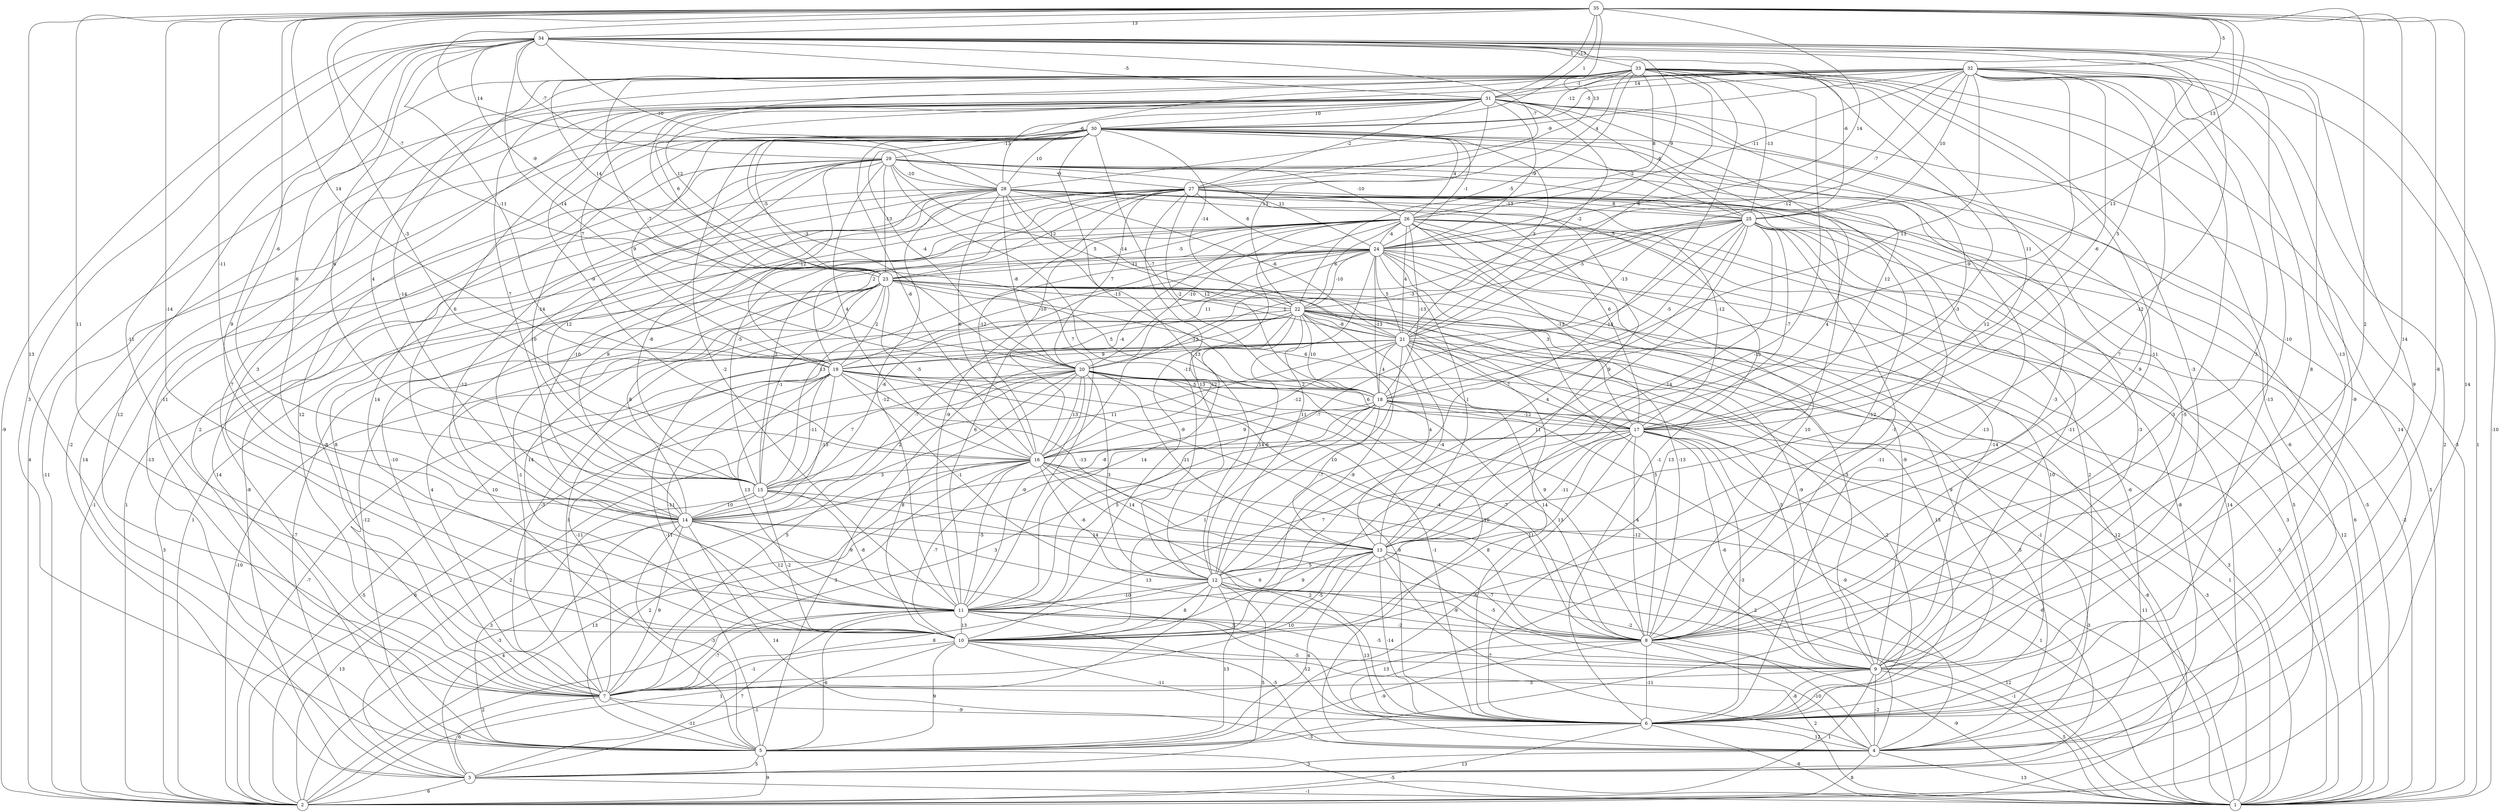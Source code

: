graph { 
	 fontname="Helvetica,Arial,sans-serif" 
	 node [shape = circle]; 
	 35 -- 4 [label = "14"];
	 35 -- 6 [label = "-8"];
	 35 -- 7 [label = "13"];
	 35 -- 8 [label = "2"];
	 35 -- 9 [label = "14"];
	 35 -- 10 [label = "11"];
	 35 -- 11 [label = "-14"];
	 35 -- 14 [label = "-11"];
	 35 -- 15 [label = "-6"];
	 35 -- 16 [label = "-3"];
	 35 -- 18 [label = "13"];
	 35 -- 19 [label = "14"];
	 35 -- 23 [label = "-7"];
	 35 -- 24 [label = "14"];
	 35 -- 25 [label = "13"];
	 35 -- 27 [label = "13"];
	 35 -- 28 [label = "14"];
	 35 -- 30 [label = "1"];
	 35 -- 31 [label = "-13"];
	 35 -- 32 [label = "-5"];
	 35 -- 34 [label = "13"];
	 34 -- 1 [label = "-10"];
	 34 -- 2 [label = "-9"];
	 34 -- 5 [label = "3"];
	 34 -- 6 [label = "9"];
	 34 -- 8 [label = "-10"];
	 34 -- 9 [label = "-13"];
	 34 -- 10 [label = "-11"];
	 34 -- 11 [label = "9"];
	 34 -- 12 [label = "-12"];
	 34 -- 14 [label = "6"];
	 34 -- 15 [label = "6"];
	 34 -- 17 [label = "5"];
	 34 -- 19 [label = "-11"];
	 34 -- 20 [label = "-14"];
	 34 -- 23 [label = "-9"];
	 34 -- 24 [label = "9"];
	 34 -- 25 [label = "-6"];
	 34 -- 27 [label = "-7"];
	 34 -- 28 [label = "-10"];
	 34 -- 29 [label = "-7"];
	 34 -- 31 [label = "-5"];
	 34 -- 33 [label = "1"];
	 33 -- 1 [label = "-3"];
	 33 -- 5 [label = "12"];
	 33 -- 6 [label = "-13"];
	 33 -- 8 [label = "-11"];
	 33 -- 9 [label = "-3"];
	 33 -- 10 [label = "-12"];
	 33 -- 11 [label = "7"];
	 33 -- 12 [label = "-14"];
	 33 -- 13 [label = "-3"];
	 33 -- 14 [label = "-14"];
	 33 -- 17 [label = "11"];
	 33 -- 20 [label = "-7"];
	 33 -- 21 [label = "6"];
	 33 -- 22 [label = "-5"];
	 33 -- 23 [label = "14"];
	 33 -- 25 [label = "-13"];
	 33 -- 26 [label = "8"];
	 33 -- 27 [label = "4"];
	 33 -- 28 [label = "-6"];
	 33 -- 30 [label = "-12"];
	 33 -- 31 [label = "-1"];
	 32 -- 1 [label = "1"];
	 32 -- 2 [label = "2"];
	 32 -- 5 [label = "-3"];
	 32 -- 6 [label = "-9"];
	 32 -- 7 [label = "7"];
	 32 -- 8 [label = "3"];
	 32 -- 9 [label = "8"];
	 32 -- 10 [label = "7"];
	 32 -- 12 [label = "12"];
	 32 -- 14 [label = "7"];
	 32 -- 15 [label = "4"];
	 32 -- 17 [label = "-6"];
	 32 -- 18 [label = "13"];
	 32 -- 21 [label = "-12"];
	 32 -- 23 [label = "12"];
	 32 -- 24 [label = "-7"];
	 32 -- 25 [label = "10"];
	 32 -- 26 [label = "-11"];
	 32 -- 28 [label = "-9"];
	 32 -- 30 [label = "-5"];
	 32 -- 31 [label = "14"];
	 31 -- 2 [label = "4"];
	 31 -- 3 [label = "-2"];
	 31 -- 4 [label = "14"];
	 31 -- 7 [label = "-11"];
	 31 -- 8 [label = "9"];
	 31 -- 10 [label = "3"];
	 31 -- 13 [label = "4"];
	 31 -- 14 [label = "6"];
	 31 -- 16 [label = "-9"];
	 31 -- 17 [label = "-9"];
	 31 -- 19 [label = "7"];
	 31 -- 20 [label = "-3"];
	 31 -- 21 [label = "-2"];
	 31 -- 22 [label = "13"];
	 31 -- 23 [label = "6"];
	 31 -- 24 [label = "-9"];
	 31 -- 25 [label = "-6"];
	 31 -- 27 [label = "-2"];
	 31 -- 30 [label = "10"];
	 30 -- 2 [label = "-11"];
	 30 -- 3 [label = "14"];
	 30 -- 4 [label = "-6"];
	 30 -- 6 [label = "-13"];
	 30 -- 7 [label = "12"];
	 30 -- 11 [label = "-2"];
	 30 -- 12 [label = "13"];
	 30 -- 15 [label = "-14"];
	 30 -- 16 [label = "-6"];
	 30 -- 17 [label = "12"];
	 30 -- 18 [label = "-7"];
	 30 -- 19 [label = "9"];
	 30 -- 20 [label = "-4"];
	 30 -- 21 [label = "3"];
	 30 -- 22 [label = "-14"];
	 30 -- 23 [label = "-5"];
	 30 -- 24 [label = "-1"];
	 30 -- 25 [label = "-2"];
	 30 -- 26 [label = "4"];
	 30 -- 28 [label = "10"];
	 30 -- 29 [label = "-13"];
	 29 -- 1 [label = "5"];
	 29 -- 4 [label = "-11"];
	 29 -- 5 [label = "-13"];
	 29 -- 7 [label = "2"];
	 29 -- 8 [label = "-3"];
	 29 -- 9 [label = "-5"];
	 29 -- 10 [label = "14"];
	 29 -- 11 [label = "-12"];
	 29 -- 12 [label = "-11"];
	 29 -- 14 [label = "10"];
	 29 -- 15 [label = "12"];
	 29 -- 16 [label = "4"];
	 29 -- 19 [label = "-12"];
	 29 -- 21 [label = "-14"];
	 29 -- 23 [label = "-13"];
	 29 -- 24 [label = "11"];
	 29 -- 26 [label = "-10"];
	 29 -- 27 [label = "9"];
	 29 -- 28 [label = "-10"];
	 28 -- 1 [label = "-5"];
	 28 -- 2 [label = "-1"];
	 28 -- 5 [label = "14"];
	 28 -- 6 [label = "-1"];
	 28 -- 7 [label = "-8"];
	 28 -- 9 [label = "-3"];
	 28 -- 11 [label = "-12"];
	 28 -- 14 [label = "-10"];
	 28 -- 15 [label = "-8"];
	 28 -- 16 [label = "6"];
	 28 -- 17 [label = "6"];
	 28 -- 18 [label = "-13"];
	 28 -- 20 [label = "-8"];
	 28 -- 21 [label = "-6"];
	 28 -- 22 [label = "5"];
	 28 -- 25 [label = "-13"];
	 27 -- 1 [label = "5"];
	 27 -- 2 [label = "1"];
	 27 -- 3 [label = "-8"];
	 27 -- 6 [label = "13"];
	 27 -- 7 [label = "8"];
	 27 -- 8 [label = "-12"];
	 27 -- 9 [label = "-11"];
	 27 -- 12 [label = "13"];
	 27 -- 13 [label = "9"];
	 27 -- 14 [label = "9"];
	 27 -- 15 [label = "-5"];
	 27 -- 16 [label = "-12"];
	 27 -- 17 [label = "-12"];
	 27 -- 18 [label = "-2"];
	 27 -- 19 [label = "2"];
	 27 -- 20 [label = "7"];
	 27 -- 23 [label = "12"];
	 27 -- 24 [label = "6"];
	 27 -- 25 [label = "8"];
	 26 -- 1 [label = "6"];
	 26 -- 2 [label = "1"];
	 26 -- 3 [label = "-8"];
	 26 -- 4 [label = "-6"];
	 26 -- 5 [label = "10"];
	 26 -- 6 [label = "10"];
	 26 -- 7 [label = "-10"];
	 26 -- 8 [label = "10"];
	 26 -- 9 [label = "-14"];
	 26 -- 10 [label = "-9"];
	 26 -- 11 [label = "-9"];
	 26 -- 15 [label = "2"];
	 26 -- 16 [label = "-4"];
	 26 -- 17 [label = "-13"];
	 26 -- 18 [label = "-13"];
	 26 -- 20 [label = "-10"];
	 26 -- 21 [label = "4"];
	 26 -- 22 [label = "6"];
	 26 -- 23 [label = "-5"];
	 26 -- 24 [label = "-4"];
	 25 -- 1 [label = "-2"];
	 25 -- 2 [label = "3"];
	 25 -- 3 [label = "14"];
	 25 -- 6 [label = "2"];
	 25 -- 8 [label = "-1"];
	 25 -- 10 [label = "11"];
	 25 -- 11 [label = "-7"];
	 25 -- 12 [label = "4"];
	 25 -- 13 [label = "14"];
	 25 -- 16 [label = "-13"];
	 25 -- 17 [label = "-7"];
	 25 -- 18 [label = "-5"];
	 25 -- 20 [label = "-3"];
	 25 -- 21 [label = "-13"];
	 25 -- 22 [label = "-5"];
	 25 -- 24 [label = "-5"];
	 24 -- 1 [label = "12"];
	 24 -- 2 [label = "12"];
	 24 -- 6 [label = "9"];
	 24 -- 7 [label = "-1"];
	 24 -- 9 [label = "-9"];
	 24 -- 11 [label = "6"];
	 24 -- 12 [label = "11"];
	 24 -- 13 [label = "1"];
	 24 -- 14 [label = "-6"];
	 24 -- 15 [label = "13"];
	 24 -- 17 [label = "3"];
	 24 -- 18 [label = "-13"];
	 24 -- 19 [label = "-10"];
	 24 -- 20 [label = "11"];
	 24 -- 21 [label = "5"];
	 24 -- 22 [label = "-10"];
	 24 -- 23 [label = "-11"];
	 23 -- 1 [label = "-5"];
	 23 -- 2 [label = "3"];
	 23 -- 3 [label = "-7"];
	 23 -- 4 [label = "-10"];
	 23 -- 5 [label = "-12"];
	 23 -- 6 [label = "14"];
	 23 -- 7 [label = "4"];
	 23 -- 8 [label = "-13"];
	 23 -- 9 [label = "-3"];
	 23 -- 10 [label = "14"];
	 23 -- 14 [label = "8"];
	 23 -- 15 [label = "-1"];
	 23 -- 16 [label = "-5"];
	 23 -- 17 [label = "6"];
	 23 -- 19 [label = "2"];
	 23 -- 21 [label = "1"];
	 23 -- 22 [label = "12"];
	 22 -- 1 [label = "3"];
	 22 -- 2 [label = "-10"];
	 22 -- 4 [label = "-1"];
	 22 -- 5 [label = "-11"];
	 22 -- 6 [label = "13"];
	 22 -- 7 [label = "-3"];
	 22 -- 8 [label = "5"];
	 22 -- 9 [label = "-9"];
	 22 -- 10 [label = "-9"];
	 22 -- 11 [label = "14"];
	 22 -- 12 [label = "14"];
	 22 -- 13 [label = "4"];
	 22 -- 14 [label = "-7"];
	 22 -- 16 [label = "12"];
	 22 -- 18 [label = "10"];
	 22 -- 19 [label = "5"];
	 22 -- 21 [label = "-8"];
	 21 -- 1 [label = "1"];
	 21 -- 2 [label = "-7"];
	 21 -- 4 [label = "-5"];
	 21 -- 5 [label = "-9"];
	 21 -- 6 [label = "2"];
	 21 -- 7 [label = "3"];
	 21 -- 8 [label = "9"];
	 21 -- 9 [label = "5"];
	 21 -- 12 [label = "10"];
	 21 -- 13 [label = "-4"];
	 21 -- 15 [label = "11"];
	 21 -- 16 [label = "-12"];
	 21 -- 17 [label = "7"];
	 21 -- 18 [label = "4"];
	 21 -- 19 [label = "9"];
	 20 -- 1 [label = "-3"];
	 20 -- 2 [label = "6"];
	 20 -- 3 [label = "2"];
	 20 -- 6 [label = "-1"];
	 20 -- 7 [label = "5"];
	 20 -- 8 [label = "-7"];
	 20 -- 9 [label = "4"];
	 20 -- 10 [label = "8"];
	 20 -- 11 [label = "-9"];
	 20 -- 12 [label = "3"];
	 20 -- 13 [label = "-11"];
	 20 -- 14 [label = "2"];
	 20 -- 15 [label = "7"];
	 20 -- 16 [label = "13"];
	 20 -- 17 [label = "6"];
	 20 -- 18 [label = "2"];
	 19 -- 1 [label = "-8"];
	 19 -- 2 [label = "-5"];
	 19 -- 6 [label = "8"];
	 19 -- 7 [label = "-11"];
	 19 -- 8 [label = "-4"];
	 19 -- 10 [label = "-11"];
	 19 -- 11 [label = "13"];
	 19 -- 12 [label = "-1"];
	 19 -- 13 [label = "-13"];
	 19 -- 14 [label = "-13"];
	 19 -- 15 [label = "-11"];
	 19 -- 18 [label = "5"];
	 18 -- 1 [label = "11"];
	 18 -- 4 [label = "-9"];
	 18 -- 7 [label = "3"];
	 18 -- 8 [label = "13"];
	 18 -- 10 [label = "1"];
	 18 -- 11 [label = "5"];
	 18 -- 13 [label = "-7"];
	 18 -- 14 [label = "-8"];
	 18 -- 16 [label = "9"];
	 18 -- 17 [label = "-12"];
	 17 -- 1 [label = "-3"];
	 17 -- 2 [label = "13"];
	 17 -- 3 [label = "-6"];
	 17 -- 5 [label = "-6"];
	 17 -- 6 [label = "-3"];
	 17 -- 8 [label = "-12"];
	 17 -- 9 [label = "-6"];
	 17 -- 10 [label = "11"];
	 17 -- 11 [label = "7"];
	 17 -- 13 [label = "-11"];
	 17 -- 16 [label = "-6"];
	 16 -- 1 [label = "1"];
	 16 -- 2 [label = "-3"];
	 16 -- 4 [label = "2"];
	 16 -- 5 [label = "2"];
	 16 -- 6 [label = "2"];
	 16 -- 7 [label = "3"];
	 16 -- 8 [label = "8"];
	 16 -- 10 [label = "-7"];
	 16 -- 11 [label = "-5"];
	 16 -- 12 [label = "-6"];
	 16 -- 13 [label = "14"];
	 16 -- 15 [label = "3"];
	 15 -- 4 [label = "-2"];
	 15 -- 5 [label = "3"];
	 15 -- 9 [label = "9"];
	 15 -- 10 [label = "-2"];
	 15 -- 11 [label = "-8"];
	 15 -- 14 [label = "10"];
	 14 -- 2 [label = "13"];
	 14 -- 3 [label = "4"];
	 14 -- 4 [label = "14"];
	 14 -- 5 [label = "-3"];
	 14 -- 6 [label = "3"];
	 14 -- 7 [label = "9"];
	 14 -- 8 [label = "13"];
	 14 -- 11 [label = "12"];
	 14 -- 13 [label = "14"];
	 13 -- 1 [label = "12"];
	 13 -- 4 [label = "-7"];
	 13 -- 5 [label = "4"];
	 13 -- 6 [label = "-14"];
	 13 -- 7 [label = "10"];
	 13 -- 8 [label = "-7"];
	 13 -- 9 [label = "-5"];
	 13 -- 10 [label = "-5"];
	 13 -- 11 [label = "9"];
	 13 -- 12 [label = "5"];
	 12 -- 1 [label = "-1"];
	 12 -- 2 [label = "1"];
	 12 -- 3 [label = "5"];
	 12 -- 5 [label = "13"];
	 12 -- 6 [label = "13"];
	 12 -- 7 [label = "8"];
	 12 -- 8 [label = "-9"];
	 12 -- 10 [label = "8"];
	 12 -- 11 [label = "-10"];
	 11 -- 2 [label = "2"];
	 11 -- 3 [label = "7"];
	 11 -- 4 [label = "-5"];
	 11 -- 5 [label = "-6"];
	 11 -- 6 [label = "-12"];
	 11 -- 7 [label = "-7"];
	 11 -- 8 [label = "-2"];
	 11 -- 9 [label = "-5"];
	 11 -- 10 [label = "13"];
	 10 -- 1 [label = "2"];
	 10 -- 3 [label = "-1"];
	 10 -- 5 [label = "9"];
	 10 -- 6 [label = "-11"];
	 10 -- 7 [label = "-1"];
	 10 -- 9 [label = "-5"];
	 9 -- 1 [label = "5"];
	 9 -- 2 [label = "1"];
	 9 -- 4 [label = "-2"];
	 9 -- 6 [label = "-8"];
	 9 -- 7 [label = "3"];
	 8 -- 1 [label = "-9"];
	 8 -- 4 [label = "-10"];
	 8 -- 5 [label = "-9"];
	 8 -- 6 [label = "-11"];
	 8 -- 7 [label = "13"];
	 7 -- 3 [label = "6"];
	 7 -- 5 [label = "-11"];
	 7 -- 6 [label = "-9"];
	 6 -- 1 [label = "-8"];
	 6 -- 2 [label = "13"];
	 6 -- 4 [label = "12"];
	 6 -- 5 [label = "-3"];
	 5 -- 1 [label = "-5"];
	 5 -- 2 [label = "9"];
	 5 -- 3 [label = "5"];
	 4 -- 1 [label = "13"];
	 4 -- 2 [label = "8"];
	 4 -- 3 [label = "3"];
	 3 -- 1 [label = "-1"];
	 3 -- 2 [label = "6"];
	 1;
	 2;
	 3;
	 4;
	 5;
	 6;
	 7;
	 8;
	 9;
	 10;
	 11;
	 12;
	 13;
	 14;
	 15;
	 16;
	 17;
	 18;
	 19;
	 20;
	 21;
	 22;
	 23;
	 24;
	 25;
	 26;
	 27;
	 28;
	 29;
	 30;
	 31;
	 32;
	 33;
	 34;
	 35;
}

